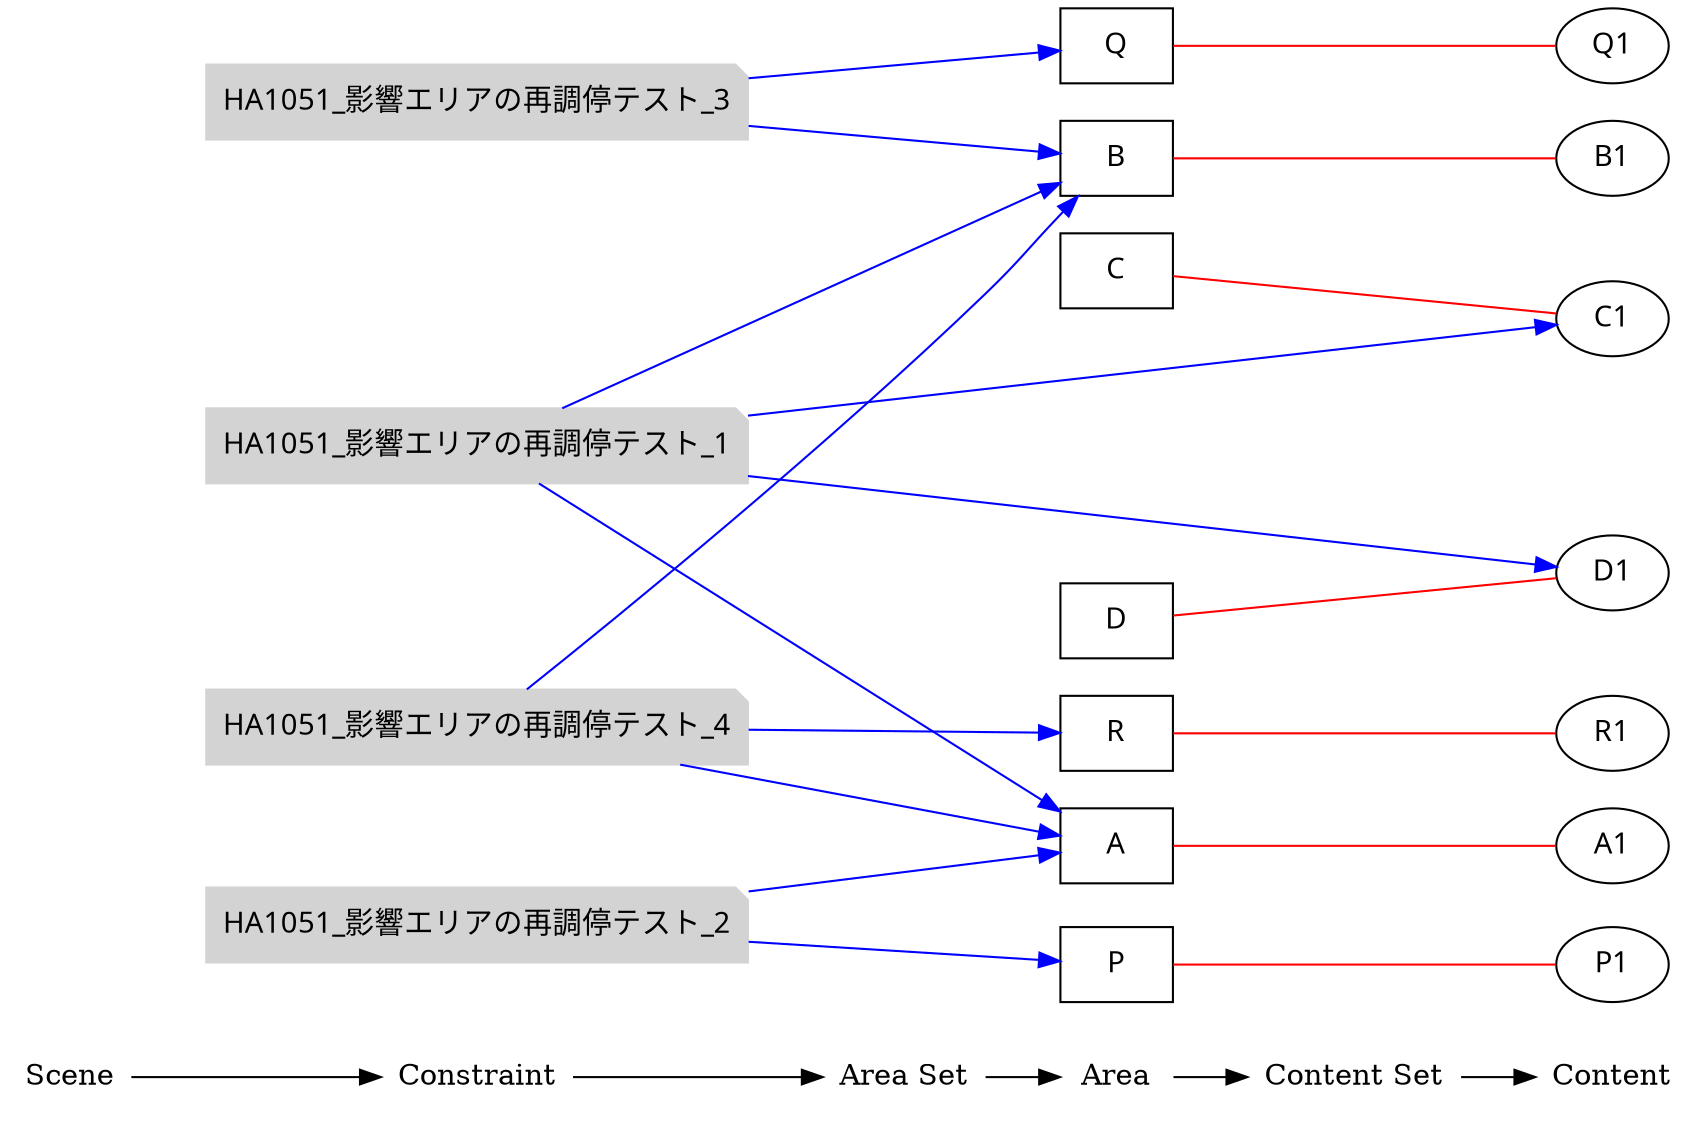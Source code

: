 digraph rule_objects_graph {
	rankdir = LR;
	charset="utf-8";
	clusterrank = global;
	
	node [shape = plaintext];
	Scene -> Constraint -> "Area Set" -> Area -> "Content Set" -> Content; 
	{ rank = same;
		node [shape = box];
		{
			Area;
			e1 [label="A", fontname="Meiryo UI"];
			e2 [label="B", fontname="Meiryo UI"];
			e3 [label="C", fontname="Meiryo UI"];
			e4 [label="D", fontname="Meiryo UI"];
			e5 [label="P", fontname="Meiryo UI"];
			e6 [label="Q", fontname="Meiryo UI"];
			e7 [label="R", fontname="Meiryo UI"];

		}
	}
	
	{ rank = same;
		node [shape = ellipse];
		{
			Content;
			e8 [label="A1", fontname="Meiryo UI"];
			e9 [label="B1", fontname="Meiryo UI"];
			e10 [label="C1", fontname="Meiryo UI"];
			e11 [label="D1", fontname="Meiryo UI"];
			e12 [label="P1", fontname="Meiryo UI"];
			e13 [label="Q1", fontname="Meiryo UI"];
			e14 [label="R1", fontname="Meiryo UI"];


		}
	}
	
	{
		subgraph subareaset {
			"Area Set";
			node [shape = box, style = filled, color = lightpink];


		}
	}


	
	{
		subgraph subcontentset {
			"Content Set";
			node [shape = ellipse, style = filled, color = palegreen];


		}
	}



	e1 -> e8 [dir=none, color=red];
	e2 -> e9 [dir=none, color=red];
	e3 -> e10 [dir=none, color=red];
	e4 -> e11 [dir=none, color=red];
	e5 -> e12 [dir=none, color=red];
	e6 -> e13 [dir=none, color=red];
	e7 -> e14 [dir=none, color=red];
	

	

	

	

	subgraph scene { rank = same;
		node [shape = circle, style = filled, color = lightblue];
		{
			"Scene";

		}
	}

	{ rank = same;
		node [shape = note, style = filled, color = lightgrey];
		{
			"Constraint";
			e15 [label="HA1051_影響エリアの再調停テスト_1", fontname="Meiryo UI"];
			e16 [label="HA1051_影響エリアの再調停テスト_2", fontname="Meiryo UI"];
			e17 [label="HA1051_影響エリアの再調停テスト_3", fontname="Meiryo UI"];
			e18 [label="HA1051_影響エリアの再調停テスト_4", fontname="Meiryo UI"];
		}
	}
	
	{ rank = same;
		node [shape = note, style = filled, color = lavenderblush2];
		{
			"Constraint";
		}
	}

	{ rank = same;
		node [shape = note, style = filled, color = lightpink2];
		{
			"Constraint";
		}
	}

	e15 -> e2 [color=blue];
	e15 -> e11 [color=blue];
	e15 -> e10 [color=blue];
	e15 -> e1 [color=blue];
	e16 -> e5 [color=blue];
	e16 -> e1 [color=blue];
	e17 -> e2 [color=blue];
	e17 -> e6 [color=blue];
	e18 -> e7 [color=blue];
	e18 -> e2 [color=blue];
	e18 -> e1 [color=blue];
	

	

	
}


